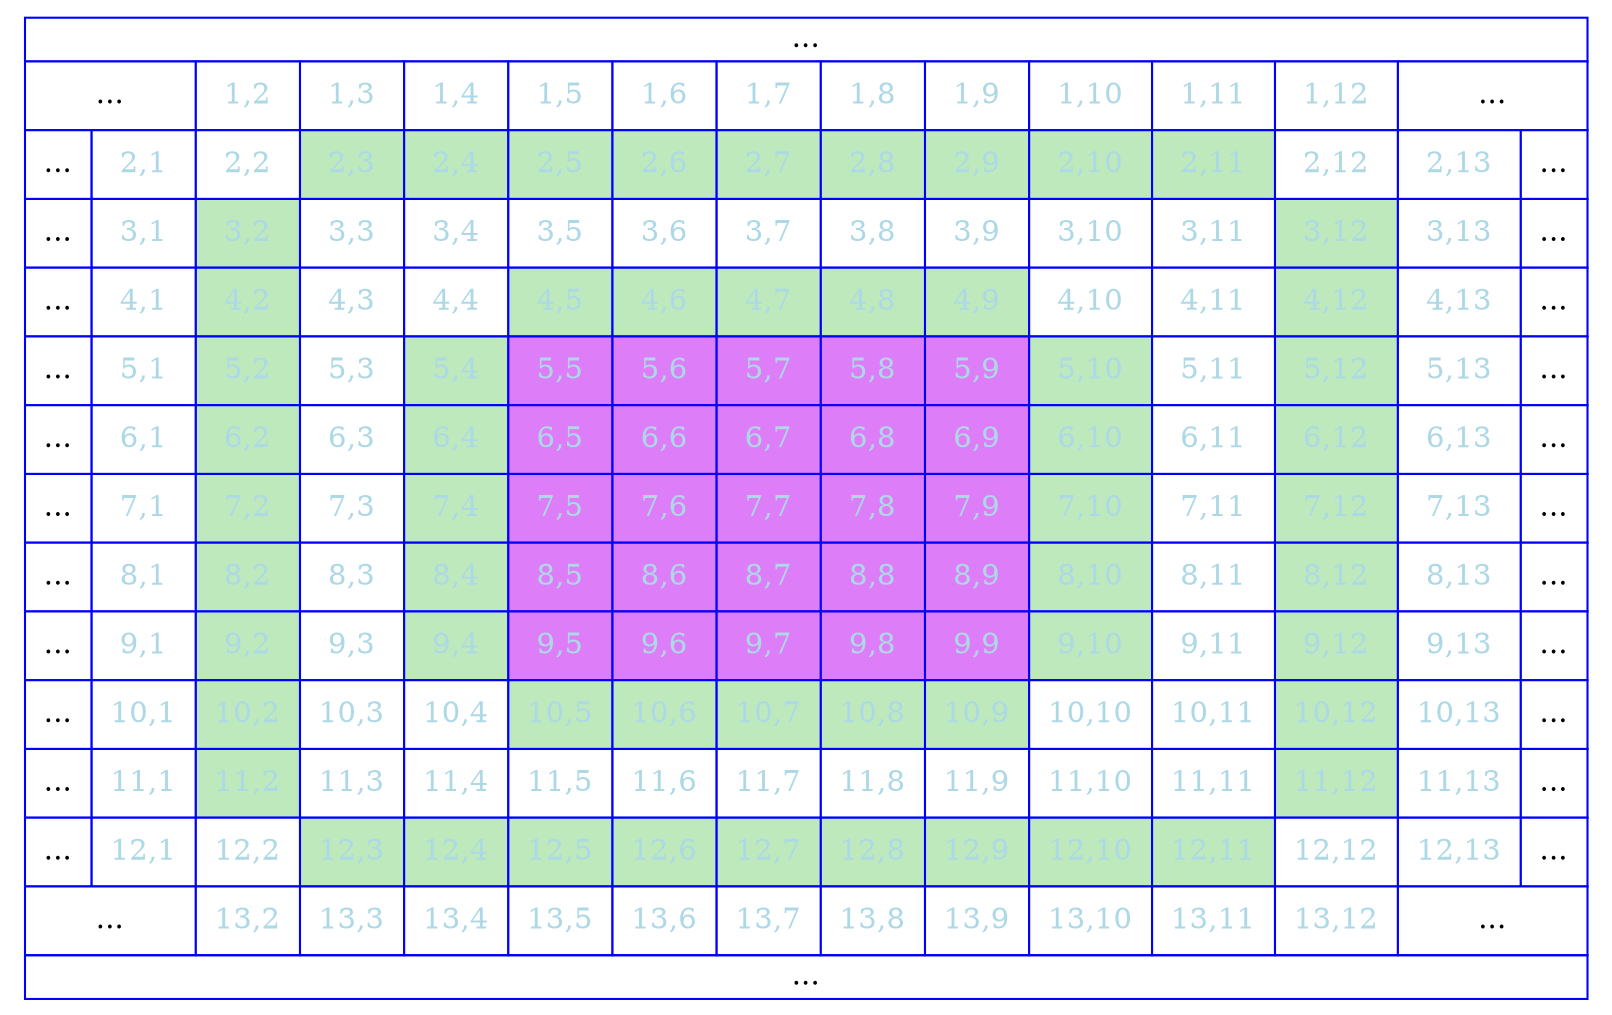 digraph {
	tbl [
		shape=plaintext
		label=<
			<table border='0' cellborder='1' color='blue' cellspacing='0'>
				<tr>
					<td colspan='100'>...</td>
				</tr>
				<tr>
					<td colspan='2' bgcolor='White'><font color='Black'>
						<table color='White'>
							<tr>
								<td>...</td>
							</tr>
						</table>
					</font></td>
					<td bgcolor='White'><font color='lightblue'>
						<table color='White'>
							<tr>
								<td>1,2</td>
							</tr>
						</table>
					</font></td>
					<td bgcolor='White'><font color='lightblue'>
						<table color='White'>
							<tr>
								<td>1,3</td>
							</tr>
						</table>
					</font></td>
					<td bgcolor='White'><font color='lightblue'>
						<table color='White'>
							<tr>
								<td>1,4</td>
							</tr>
						</table>
					</font></td>
					<td bgcolor='White'><font color='lightblue'>
						<table color='White'>
							<tr>
								<td>1,5</td>
							</tr>
						</table>
					</font></td>
					<td bgcolor='White'><font color='lightblue'>
						<table color='White'>
							<tr>
								<td>1,6</td>
							</tr>
						</table>
					</font></td>
					<td bgcolor='White'><font color='lightblue'>
						<table color='White'>
							<tr>
								<td>1,7</td>
							</tr>
						</table>
					</font></td>
					<td bgcolor='White'><font color='lightblue'>
						<table color='White'>
							<tr>
								<td>1,8</td>
							</tr>
						</table>
					</font></td>
					<td bgcolor='White'><font color='lightblue'>
						<table color='White'>
							<tr>
								<td>1,9</td>
							</tr>
						</table>
					</font></td>
					<td bgcolor='White'><font color='lightblue'>
						<table color='White'>
							<tr>
								<td>1,10</td>
							</tr>
						</table>
					</font></td>
					<td bgcolor='White'><font color='lightblue'>
						<table color='White'>
							<tr>
								<td>1,11</td>
							</tr>
						</table>
					</font></td>
					<td bgcolor='White'><font color='lightblue'>
						<table color='White'>
							<tr>
								<td>1,12</td>
							</tr>
						</table>
					</font></td>
					<td colspan='87' bgcolor='White'><font color='Black'>
						<table color='White'>
							<tr>
								<td>...</td>
							</tr>
						</table>
					</font></td>
				</tr>
				<tr>
					<td colspan='1' bgcolor='White'><font color='Black'>
						<table color='White'>
							<tr>
								<td>...</td>
							</tr>
						</table>
					</font></td>
					<td bgcolor='White'><font color='lightblue'>
						<table color='White'>
							<tr>
								<td>2,1</td>
							</tr>
						</table>
					</font></td>
					<td bgcolor='White'><font color='lightblue'>
						<table color='White'>
							<tr>
								<td>2,2</td>
							</tr>
						</table>
					</font></td>
					<td bgcolor='#bee9bd'><font color='lightblue'>
						<table color='#bee9bd'>
							<tr>
								<td>2,3</td>
							</tr>
						</table>
					</font></td>
					<td bgcolor='#bee9bd'><font color='lightblue'>
						<table color='#bee9bd'>
							<tr>
								<td>2,4</td>
							</tr>
						</table>
					</font></td>
					<td bgcolor='#bee9bd'><font color='lightblue'>
						<table color='#bee9bd'>
							<tr>
								<td>2,5</td>
							</tr>
						</table>
					</font></td>
					<td bgcolor='#bee9bd'><font color='lightblue'>
						<table color='#bee9bd'>
							<tr>
								<td>2,6</td>
							</tr>
						</table>
					</font></td>
					<td bgcolor='#bee9bd'><font color='lightblue'>
						<table color='#bee9bd'>
							<tr>
								<td>2,7</td>
							</tr>
						</table>
					</font></td>
					<td bgcolor='#bee9bd'><font color='lightblue'>
						<table color='#bee9bd'>
							<tr>
								<td>2,8</td>
							</tr>
						</table>
					</font></td>
					<td bgcolor='#bee9bd'><font color='lightblue'>
						<table color='#bee9bd'>
							<tr>
								<td>2,9</td>
							</tr>
						</table>
					</font></td>
					<td bgcolor='#bee9bd'><font color='lightblue'>
						<table color='#bee9bd'>
							<tr>
								<td>2,10</td>
							</tr>
						</table>
					</font></td>
					<td bgcolor='#bee9bd'><font color='lightblue'>
						<table color='#bee9bd'>
							<tr>
								<td>2,11</td>
							</tr>
						</table>
					</font></td>
					<td bgcolor='White'><font color='lightblue'>
						<table color='White'>
							<tr>
								<td>2,12</td>
							</tr>
						</table>
					</font></td>
					<td bgcolor='White'><font color='lightblue'>
						<table color='White'>
							<tr>
								<td>2,13</td>
							</tr>
						</table>
					</font></td>
					<td colspan='86' bgcolor='White'><font color='Black'>
						<table color='White'>
							<tr>
								<td>...</td>
							</tr>
						</table>
					</font></td>
				</tr>
				<tr>
					<td colspan='1' bgcolor='White'><font color='Black'>
						<table color='White'>
							<tr>
								<td>...</td>
							</tr>
						</table>
					</font></td>
					<td bgcolor='White'><font color='lightblue'>
						<table color='White'>
							<tr>
								<td>3,1</td>
							</tr>
						</table>
					</font></td>
					<td bgcolor='#bee9bd'><font color='lightblue'>
						<table color='#bee9bd'>
							<tr>
								<td>3,2</td>
							</tr>
						</table>
					</font></td>
					<td bgcolor='White'><font color='lightblue'>
						<table color='White'>
							<tr>
								<td>3,3</td>
							</tr>
						</table>
					</font></td>
					<td bgcolor='White'><font color='lightblue'>
						<table color='White'>
							<tr>
								<td>3,4</td>
							</tr>
						</table>
					</font></td>
					<td bgcolor='White'><font color='lightblue'>
						<table color='White'>
							<tr>
								<td>3,5</td>
							</tr>
						</table>
					</font></td>
					<td bgcolor='White'><font color='lightblue'>
						<table color='White'>
							<tr>
								<td>3,6</td>
							</tr>
						</table>
					</font></td>
					<td bgcolor='White'><font color='lightblue'>
						<table color='White'>
							<tr>
								<td>3,7</td>
							</tr>
						</table>
					</font></td>
					<td bgcolor='White'><font color='lightblue'>
						<table color='White'>
							<tr>
								<td>3,8</td>
							</tr>
						</table>
					</font></td>
					<td bgcolor='White'><font color='lightblue'>
						<table color='White'>
							<tr>
								<td>3,9</td>
							</tr>
						</table>
					</font></td>
					<td bgcolor='White'><font color='lightblue'>
						<table color='White'>
							<tr>
								<td>3,10</td>
							</tr>
						</table>
					</font></td>
					<td bgcolor='White'><font color='lightblue'>
						<table color='White'>
							<tr>
								<td>3,11</td>
							</tr>
						</table>
					</font></td>
					<td bgcolor='#bee9bd'><font color='lightblue'>
						<table color='#bee9bd'>
							<tr>
								<td>3,12</td>
							</tr>
						</table>
					</font></td>
					<td bgcolor='White'><font color='lightblue'>
						<table color='White'>
							<tr>
								<td>3,13</td>
							</tr>
						</table>
					</font></td>
					<td colspan='86' bgcolor='White'><font color='Black'>
						<table color='White'>
							<tr>
								<td>...</td>
							</tr>
						</table>
					</font></td>
				</tr>
				<tr>
					<td colspan='1' bgcolor='White'><font color='Black'>
						<table color='White'>
							<tr>
								<td>...</td>
							</tr>
						</table>
					</font></td>
					<td bgcolor='White'><font color='lightblue'>
						<table color='White'>
							<tr>
								<td>4,1</td>
							</tr>
						</table>
					</font></td>
					<td bgcolor='#bee9bd'><font color='lightblue'>
						<table color='#bee9bd'>
							<tr>
								<td>4,2</td>
							</tr>
						</table>
					</font></td>
					<td bgcolor='White'><font color='lightblue'>
						<table color='White'>
							<tr>
								<td>4,3</td>
							</tr>
						</table>
					</font></td>
					<td bgcolor='White'><font color='lightblue'>
						<table color='White'>
							<tr>
								<td>4,4</td>
							</tr>
						</table>
					</font></td>
					<td bgcolor='#bee9bd'><font color='lightblue'>
						<table color='#bee9bd'>
							<tr>
								<td>4,5</td>
							</tr>
						</table>
					</font></td>
					<td bgcolor='#bee9bd'><font color='lightblue'>
						<table color='#bee9bd'>
							<tr>
								<td>4,6</td>
							</tr>
						</table>
					</font></td>
					<td bgcolor='#bee9bd'><font color='lightblue'>
						<table color='#bee9bd'>
							<tr>
								<td>4,7</td>
							</tr>
						</table>
					</font></td>
					<td bgcolor='#bee9bd'><font color='lightblue'>
						<table color='#bee9bd'>
							<tr>
								<td>4,8</td>
							</tr>
						</table>
					</font></td>
					<td bgcolor='#bee9bd'><font color='lightblue'>
						<table color='#bee9bd'>
							<tr>
								<td>4,9</td>
							</tr>
						</table>
					</font></td>
					<td bgcolor='White'><font color='lightblue'>
						<table color='White'>
							<tr>
								<td>4,10</td>
							</tr>
						</table>
					</font></td>
					<td bgcolor='White'><font color='lightblue'>
						<table color='White'>
							<tr>
								<td>4,11</td>
							</tr>
						</table>
					</font></td>
					<td bgcolor='#bee9bd'><font color='lightblue'>
						<table color='#bee9bd'>
							<tr>
								<td>4,12</td>
							</tr>
						</table>
					</font></td>
					<td bgcolor='White'><font color='lightblue'>
						<table color='White'>
							<tr>
								<td>4,13</td>
							</tr>
						</table>
					</font></td>
					<td colspan='86' bgcolor='White'><font color='Black'>
						<table color='White'>
							<tr>
								<td>...</td>
							</tr>
						</table>
					</font></td>
				</tr>
				<tr>
					<td colspan='1' bgcolor='White'><font color='Black'>
						<table color='White'>
							<tr>
								<td>...</td>
							</tr>
						</table>
					</font></td>
					<td bgcolor='White'><font color='lightblue'>
						<table color='White'>
							<tr>
								<td>5,1</td>
							</tr>
						</table>
					</font></td>
					<td bgcolor='#bee9bd'><font color='lightblue'>
						<table color='#bee9bd'>
							<tr>
								<td>5,2</td>
							</tr>
						</table>
					</font></td>
					<td bgcolor='White'><font color='lightblue'>
						<table color='White'>
							<tr>
								<td>5,3</td>
							</tr>
						</table>
					</font></td>
					<td bgcolor='#bee9bd'><font color='lightblue'>
						<table color='#bee9bd'>
							<tr>
								<td>5,4</td>
							</tr>
						</table>
					</font></td>
					<td bgcolor='#dd7df8'><font color='lightblue'>
						<table color='#dd7df8'>
							<tr>
								<td>5,5</td>
							</tr>
						</table>
					</font></td>
					<td bgcolor='#dd7df8'><font color='lightblue'>
						<table color='#dd7df8'>
							<tr>
								<td>5,6</td>
							</tr>
						</table>
					</font></td>
					<td bgcolor='#dd7df8'><font color='lightblue'>
						<table color='#dd7df8'>
							<tr>
								<td>5,7</td>
							</tr>
						</table>
					</font></td>
					<td bgcolor='#dd7df8'><font color='lightblue'>
						<table color='#dd7df8'>
							<tr>
								<td>5,8</td>
							</tr>
						</table>
					</font></td>
					<td bgcolor='#dd7df8'><font color='lightblue'>
						<table color='#dd7df8'>
							<tr>
								<td>5,9</td>
							</tr>
						</table>
					</font></td>
					<td bgcolor='#bee9bd'><font color='lightblue'>
						<table color='#bee9bd'>
							<tr>
								<td>5,10</td>
							</tr>
						</table>
					</font></td>
					<td bgcolor='White'><font color='lightblue'>
						<table color='White'>
							<tr>
								<td>5,11</td>
							</tr>
						</table>
					</font></td>
					<td bgcolor='#bee9bd'><font color='lightblue'>
						<table color='#bee9bd'>
							<tr>
								<td>5,12</td>
							</tr>
						</table>
					</font></td>
					<td bgcolor='White'><font color='lightblue'>
						<table color='White'>
							<tr>
								<td>5,13</td>
							</tr>
						</table>
					</font></td>
					<td colspan='86' bgcolor='White'><font color='Black'>
						<table color='White'>
							<tr>
								<td>...</td>
							</tr>
						</table>
					</font></td>
				</tr>
				<tr>
					<td colspan='1' bgcolor='White'><font color='Black'>
						<table color='White'>
							<tr>
								<td>...</td>
							</tr>
						</table>
					</font></td>
					<td bgcolor='White'><font color='lightblue'>
						<table color='White'>
							<tr>
								<td>6,1</td>
							</tr>
						</table>
					</font></td>
					<td bgcolor='#bee9bd'><font color='lightblue'>
						<table color='#bee9bd'>
							<tr>
								<td>6,2</td>
							</tr>
						</table>
					</font></td>
					<td bgcolor='White'><font color='lightblue'>
						<table color='White'>
							<tr>
								<td>6,3</td>
							</tr>
						</table>
					</font></td>
					<td bgcolor='#bee9bd'><font color='lightblue'>
						<table color='#bee9bd'>
							<tr>
								<td>6,4</td>
							</tr>
						</table>
					</font></td>
					<td bgcolor='#dd7df8'><font color='lightblue'>
						<table color='#dd7df8'>
							<tr>
								<td>6,5</td>
							</tr>
						</table>
					</font></td>
					<td bgcolor='#dd7df8'><font color='lightblue'>
						<table color='#dd7df8'>
							<tr>
								<td>6,6</td>
							</tr>
						</table>
					</font></td>
					<td bgcolor='#dd7df8'><font color='lightblue'>
						<table color='#dd7df8'>
							<tr>
								<td>6,7</td>
							</tr>
						</table>
					</font></td>
					<td bgcolor='#dd7df8'><font color='lightblue'>
						<table color='#dd7df8'>
							<tr>
								<td>6,8</td>
							</tr>
						</table>
					</font></td>
					<td bgcolor='#dd7df8'><font color='lightblue'>
						<table color='#dd7df8'>
							<tr>
								<td>6,9</td>
							</tr>
						</table>
					</font></td>
					<td bgcolor='#bee9bd'><font color='lightblue'>
						<table color='#bee9bd'>
							<tr>
								<td>6,10</td>
							</tr>
						</table>
					</font></td>
					<td bgcolor='White'><font color='lightblue'>
						<table color='White'>
							<tr>
								<td>6,11</td>
							</tr>
						</table>
					</font></td>
					<td bgcolor='#bee9bd'><font color='lightblue'>
						<table color='#bee9bd'>
							<tr>
								<td>6,12</td>
							</tr>
						</table>
					</font></td>
					<td bgcolor='White'><font color='lightblue'>
						<table color='White'>
							<tr>
								<td>6,13</td>
							</tr>
						</table>
					</font></td>
					<td colspan='86' bgcolor='White'><font color='Black'>
						<table color='White'>
							<tr>
								<td>...</td>
							</tr>
						</table>
					</font></td>
				</tr>
				<tr>
					<td colspan='1' bgcolor='White'><font color='Black'>
						<table color='White'>
							<tr>
								<td>...</td>
							</tr>
						</table>
					</font></td>
					<td bgcolor='White'><font color='lightblue'>
						<table color='White'>
							<tr>
								<td>7,1</td>
							</tr>
						</table>
					</font></td>
					<td bgcolor='#bee9bd'><font color='lightblue'>
						<table color='#bee9bd'>
							<tr>
								<td>7,2</td>
							</tr>
						</table>
					</font></td>
					<td bgcolor='White'><font color='lightblue'>
						<table color='White'>
							<tr>
								<td>7,3</td>
							</tr>
						</table>
					</font></td>
					<td bgcolor='#bee9bd'><font color='lightblue'>
						<table color='#bee9bd'>
							<tr>
								<td>7,4</td>
							</tr>
						</table>
					</font></td>
					<td bgcolor='#dd7df8'><font color='lightblue'>
						<table color='#dd7df8'>
							<tr>
								<td>7,5</td>
							</tr>
						</table>
					</font></td>
					<td bgcolor='#dd7df8'><font color='lightblue'>
						<table color='#dd7df8'>
							<tr>
								<td>7,6</td>
							</tr>
						</table>
					</font></td>
					<td bgcolor='#dd7df8'><font color='lightblue'>
						<table color='#dd7df8'>
							<tr>
								<td>7,7</td>
							</tr>
						</table>
					</font></td>
					<td bgcolor='#dd7df8'><font color='lightblue'>
						<table color='#dd7df8'>
							<tr>
								<td>7,8</td>
							</tr>
						</table>
					</font></td>
					<td bgcolor='#dd7df8'><font color='lightblue'>
						<table color='#dd7df8'>
							<tr>
								<td>7,9</td>
							</tr>
						</table>
					</font></td>
					<td bgcolor='#bee9bd'><font color='lightblue'>
						<table color='#bee9bd'>
							<tr>
								<td>7,10</td>
							</tr>
						</table>
					</font></td>
					<td bgcolor='White'><font color='lightblue'>
						<table color='White'>
							<tr>
								<td>7,11</td>
							</tr>
						</table>
					</font></td>
					<td bgcolor='#bee9bd'><font color='lightblue'>
						<table color='#bee9bd'>
							<tr>
								<td>7,12</td>
							</tr>
						</table>
					</font></td>
					<td bgcolor='White'><font color='lightblue'>
						<table color='White'>
							<tr>
								<td>7,13</td>
							</tr>
						</table>
					</font></td>
					<td colspan='86' bgcolor='White'><font color='Black'>
						<table color='White'>
							<tr>
								<td>...</td>
							</tr>
						</table>
					</font></td>
				</tr>
				<tr>
					<td colspan='1' bgcolor='White'><font color='Black'>
						<table color='White'>
							<tr>
								<td>...</td>
							</tr>
						</table>
					</font></td>
					<td bgcolor='White'><font color='lightblue'>
						<table color='White'>
							<tr>
								<td>8,1</td>
							</tr>
						</table>
					</font></td>
					<td bgcolor='#bee9bd'><font color='lightblue'>
						<table color='#bee9bd'>
							<tr>
								<td>8,2</td>
							</tr>
						</table>
					</font></td>
					<td bgcolor='White'><font color='lightblue'>
						<table color='White'>
							<tr>
								<td>8,3</td>
							</tr>
						</table>
					</font></td>
					<td bgcolor='#bee9bd'><font color='lightblue'>
						<table color='#bee9bd'>
							<tr>
								<td>8,4</td>
							</tr>
						</table>
					</font></td>
					<td bgcolor='#dd7df8'><font color='lightblue'>
						<table color='#dd7df8'>
							<tr>
								<td>8,5</td>
							</tr>
						</table>
					</font></td>
					<td bgcolor='#dd7df8'><font color='lightblue'>
						<table color='#dd7df8'>
							<tr>
								<td>8,6</td>
							</tr>
						</table>
					</font></td>
					<td bgcolor='#dd7df8'><font color='lightblue'>
						<table color='#dd7df8'>
							<tr>
								<td>8,7</td>
							</tr>
						</table>
					</font></td>
					<td bgcolor='#dd7df8'><font color='lightblue'>
						<table color='#dd7df8'>
							<tr>
								<td>8,8</td>
							</tr>
						</table>
					</font></td>
					<td bgcolor='#dd7df8'><font color='lightblue'>
						<table color='#dd7df8'>
							<tr>
								<td>8,9</td>
							</tr>
						</table>
					</font></td>
					<td bgcolor='#bee9bd'><font color='lightblue'>
						<table color='#bee9bd'>
							<tr>
								<td>8,10</td>
							</tr>
						</table>
					</font></td>
					<td bgcolor='White'><font color='lightblue'>
						<table color='White'>
							<tr>
								<td>8,11</td>
							</tr>
						</table>
					</font></td>
					<td bgcolor='#bee9bd'><font color='lightblue'>
						<table color='#bee9bd'>
							<tr>
								<td>8,12</td>
							</tr>
						</table>
					</font></td>
					<td bgcolor='White'><font color='lightblue'>
						<table color='White'>
							<tr>
								<td>8,13</td>
							</tr>
						</table>
					</font></td>
					<td colspan='86' bgcolor='White'><font color='Black'>
						<table color='White'>
							<tr>
								<td>...</td>
							</tr>
						</table>
					</font></td>
				</tr>
				<tr>
					<td colspan='1' bgcolor='White'><font color='Black'>
						<table color='White'>
							<tr>
								<td>...</td>
							</tr>
						</table>
					</font></td>
					<td bgcolor='White'><font color='lightblue'>
						<table color='White'>
							<tr>
								<td>9,1</td>
							</tr>
						</table>
					</font></td>
					<td bgcolor='#bee9bd'><font color='lightblue'>
						<table color='#bee9bd'>
							<tr>
								<td>9,2</td>
							</tr>
						</table>
					</font></td>
					<td bgcolor='White'><font color='lightblue'>
						<table color='White'>
							<tr>
								<td>9,3</td>
							</tr>
						</table>
					</font></td>
					<td bgcolor='#bee9bd'><font color='lightblue'>
						<table color='#bee9bd'>
							<tr>
								<td>9,4</td>
							</tr>
						</table>
					</font></td>
					<td bgcolor='#dd7df8'><font color='lightblue'>
						<table color='#dd7df8'>
							<tr>
								<td>9,5</td>
							</tr>
						</table>
					</font></td>
					<td bgcolor='#dd7df8'><font color='lightblue'>
						<table color='#dd7df8'>
							<tr>
								<td>9,6</td>
							</tr>
						</table>
					</font></td>
					<td bgcolor='#dd7df8'><font color='lightblue'>
						<table color='#dd7df8'>
							<tr>
								<td>9,7</td>
							</tr>
						</table>
					</font></td>
					<td bgcolor='#dd7df8'><font color='lightblue'>
						<table color='#dd7df8'>
							<tr>
								<td>9,8</td>
							</tr>
						</table>
					</font></td>
					<td bgcolor='#dd7df8'><font color='lightblue'>
						<table color='#dd7df8'>
							<tr>
								<td>9,9</td>
							</tr>
						</table>
					</font></td>
					<td bgcolor='#bee9bd'><font color='lightblue'>
						<table color='#bee9bd'>
							<tr>
								<td>9,10</td>
							</tr>
						</table>
					</font></td>
					<td bgcolor='White'><font color='lightblue'>
						<table color='White'>
							<tr>
								<td>9,11</td>
							</tr>
						</table>
					</font></td>
					<td bgcolor='#bee9bd'><font color='lightblue'>
						<table color='#bee9bd'>
							<tr>
								<td>9,12</td>
							</tr>
						</table>
					</font></td>
					<td bgcolor='White'><font color='lightblue'>
						<table color='White'>
							<tr>
								<td>9,13</td>
							</tr>
						</table>
					</font></td>
					<td colspan='86' bgcolor='White'><font color='Black'>
						<table color='White'>
							<tr>
								<td>...</td>
							</tr>
						</table>
					</font></td>
				</tr>
				<tr>
					<td colspan='1' bgcolor='White'><font color='Black'>
						<table color='White'>
							<tr>
								<td>...</td>
							</tr>
						</table>
					</font></td>
					<td bgcolor='White'><font color='lightblue'>
						<table color='White'>
							<tr>
								<td>10,1</td>
							</tr>
						</table>
					</font></td>
					<td bgcolor='#bee9bd'><font color='lightblue'>
						<table color='#bee9bd'>
							<tr>
								<td>10,2</td>
							</tr>
						</table>
					</font></td>
					<td bgcolor='White'><font color='lightblue'>
						<table color='White'>
							<tr>
								<td>10,3</td>
							</tr>
						</table>
					</font></td>
					<td bgcolor='White'><font color='lightblue'>
						<table color='White'>
							<tr>
								<td>10,4</td>
							</tr>
						</table>
					</font></td>
					<td bgcolor='#bee9bd'><font color='lightblue'>
						<table color='#bee9bd'>
							<tr>
								<td>10,5</td>
							</tr>
						</table>
					</font></td>
					<td bgcolor='#bee9bd'><font color='lightblue'>
						<table color='#bee9bd'>
							<tr>
								<td>10,6</td>
							</tr>
						</table>
					</font></td>
					<td bgcolor='#bee9bd'><font color='lightblue'>
						<table color='#bee9bd'>
							<tr>
								<td>10,7</td>
							</tr>
						</table>
					</font></td>
					<td bgcolor='#bee9bd'><font color='lightblue'>
						<table color='#bee9bd'>
							<tr>
								<td>10,8</td>
							</tr>
						</table>
					</font></td>
					<td bgcolor='#bee9bd'><font color='lightblue'>
						<table color='#bee9bd'>
							<tr>
								<td>10,9</td>
							</tr>
						</table>
					</font></td>
					<td bgcolor='White'><font color='lightblue'>
						<table color='White'>
							<tr>
								<td>10,10</td>
							</tr>
						</table>
					</font></td>
					<td bgcolor='White'><font color='lightblue'>
						<table color='White'>
							<tr>
								<td>10,11</td>
							</tr>
						</table>
					</font></td>
					<td bgcolor='#bee9bd'><font color='lightblue'>
						<table color='#bee9bd'>
							<tr>
								<td>10,12</td>
							</tr>
						</table>
					</font></td>
					<td bgcolor='White'><font color='lightblue'>
						<table color='White'>
							<tr>
								<td>10,13</td>
							</tr>
						</table>
					</font></td>
					<td colspan='86' bgcolor='White'><font color='Black'>
						<table color='White'>
							<tr>
								<td>...</td>
							</tr>
						</table>
					</font></td>
				</tr>
				<tr>
					<td colspan='1' bgcolor='White'><font color='Black'>
						<table color='White'>
							<tr>
								<td>...</td>
							</tr>
						</table>
					</font></td>
					<td bgcolor='White'><font color='lightblue'>
						<table color='White'>
							<tr>
								<td>11,1</td>
							</tr>
						</table>
					</font></td>
					<td bgcolor='#bee9bd'><font color='lightblue'>
						<table color='#bee9bd'>
							<tr>
								<td>11,2</td>
							</tr>
						</table>
					</font></td>
					<td bgcolor='White'><font color='lightblue'>
						<table color='White'>
							<tr>
								<td>11,3</td>
							</tr>
						</table>
					</font></td>
					<td bgcolor='White'><font color='lightblue'>
						<table color='White'>
							<tr>
								<td>11,4</td>
							</tr>
						</table>
					</font></td>
					<td bgcolor='White'><font color='lightblue'>
						<table color='White'>
							<tr>
								<td>11,5</td>
							</tr>
						</table>
					</font></td>
					<td bgcolor='White'><font color='lightblue'>
						<table color='White'>
							<tr>
								<td>11,6</td>
							</tr>
						</table>
					</font></td>
					<td bgcolor='White'><font color='lightblue'>
						<table color='White'>
							<tr>
								<td>11,7</td>
							</tr>
						</table>
					</font></td>
					<td bgcolor='White'><font color='lightblue'>
						<table color='White'>
							<tr>
								<td>11,8</td>
							</tr>
						</table>
					</font></td>
					<td bgcolor='White'><font color='lightblue'>
						<table color='White'>
							<tr>
								<td>11,9</td>
							</tr>
						</table>
					</font></td>
					<td bgcolor='White'><font color='lightblue'>
						<table color='White'>
							<tr>
								<td>11,10</td>
							</tr>
						</table>
					</font></td>
					<td bgcolor='White'><font color='lightblue'>
						<table color='White'>
							<tr>
								<td>11,11</td>
							</tr>
						</table>
					</font></td>
					<td bgcolor='#bee9bd'><font color='lightblue'>
						<table color='#bee9bd'>
							<tr>
								<td>11,12</td>
							</tr>
						</table>
					</font></td>
					<td bgcolor='White'><font color='lightblue'>
						<table color='White'>
							<tr>
								<td>11,13</td>
							</tr>
						</table>
					</font></td>
					<td colspan='86' bgcolor='White'><font color='Black'>
						<table color='White'>
							<tr>
								<td>...</td>
							</tr>
						</table>
					</font></td>
				</tr>
				<tr>
					<td colspan='1' bgcolor='White'><font color='Black'>
						<table color='White'>
							<tr>
								<td>...</td>
							</tr>
						</table>
					</font></td>
					<td bgcolor='White'><font color='lightblue'>
						<table color='White'>
							<tr>
								<td>12,1</td>
							</tr>
						</table>
					</font></td>
					<td bgcolor='White'><font color='lightblue'>
						<table color='White'>
							<tr>
								<td>12,2</td>
							</tr>
						</table>
					</font></td>
					<td bgcolor='#bee9bd'><font color='lightblue'>
						<table color='#bee9bd'>
							<tr>
								<td>12,3</td>
							</tr>
						</table>
					</font></td>
					<td bgcolor='#bee9bd'><font color='lightblue'>
						<table color='#bee9bd'>
							<tr>
								<td>12,4</td>
							</tr>
						</table>
					</font></td>
					<td bgcolor='#bee9bd'><font color='lightblue'>
						<table color='#bee9bd'>
							<tr>
								<td>12,5</td>
							</tr>
						</table>
					</font></td>
					<td bgcolor='#bee9bd'><font color='lightblue'>
						<table color='#bee9bd'>
							<tr>
								<td>12,6</td>
							</tr>
						</table>
					</font></td>
					<td bgcolor='#bee9bd'><font color='lightblue'>
						<table color='#bee9bd'>
							<tr>
								<td>12,7</td>
							</tr>
						</table>
					</font></td>
					<td bgcolor='#bee9bd'><font color='lightblue'>
						<table color='#bee9bd'>
							<tr>
								<td>12,8</td>
							</tr>
						</table>
					</font></td>
					<td bgcolor='#bee9bd'><font color='lightblue'>
						<table color='#bee9bd'>
							<tr>
								<td>12,9</td>
							</tr>
						</table>
					</font></td>
					<td bgcolor='#bee9bd'><font color='lightblue'>
						<table color='#bee9bd'>
							<tr>
								<td>12,10</td>
							</tr>
						</table>
					</font></td>
					<td bgcolor='#bee9bd'><font color='lightblue'>
						<table color='#bee9bd'>
							<tr>
								<td>12,11</td>
							</tr>
						</table>
					</font></td>
					<td bgcolor='White'><font color='lightblue'>
						<table color='White'>
							<tr>
								<td>12,12</td>
							</tr>
						</table>
					</font></td>
					<td bgcolor='White'><font color='lightblue'>
						<table color='White'>
							<tr>
								<td>12,13</td>
							</tr>
						</table>
					</font></td>
					<td colspan='86' bgcolor='White'><font color='Black'>
						<table color='White'>
							<tr>
								<td>...</td>
							</tr>
						</table>
					</font></td>
				</tr>
				<tr>
					<td colspan='2' bgcolor='White'><font color='Black'>
						<table color='White'>
							<tr>
								<td>...</td>
							</tr>
						</table>
					</font></td>
					<td bgcolor='White'><font color='lightblue'>
						<table color='White'>
							<tr>
								<td>13,2</td>
							</tr>
						</table>
					</font></td>
					<td bgcolor='White'><font color='lightblue'>
						<table color='White'>
							<tr>
								<td>13,3</td>
							</tr>
						</table>
					</font></td>
					<td bgcolor='White'><font color='lightblue'>
						<table color='White'>
							<tr>
								<td>13,4</td>
							</tr>
						</table>
					</font></td>
					<td bgcolor='White'><font color='lightblue'>
						<table color='White'>
							<tr>
								<td>13,5</td>
							</tr>
						</table>
					</font></td>
					<td bgcolor='White'><font color='lightblue'>
						<table color='White'>
							<tr>
								<td>13,6</td>
							</tr>
						</table>
					</font></td>
					<td bgcolor='White'><font color='lightblue'>
						<table color='White'>
							<tr>
								<td>13,7</td>
							</tr>
						</table>
					</font></td>
					<td bgcolor='White'><font color='lightblue'>
						<table color='White'>
							<tr>
								<td>13,8</td>
							</tr>
						</table>
					</font></td>
					<td bgcolor='White'><font color='lightblue'>
						<table color='White'>
							<tr>
								<td>13,9</td>
							</tr>
						</table>
					</font></td>
					<td bgcolor='White'><font color='lightblue'>
						<table color='White'>
							<tr>
								<td>13,10</td>
							</tr>
						</table>
					</font></td>
					<td bgcolor='White'><font color='lightblue'>
						<table color='White'>
							<tr>
								<td>13,11</td>
							</tr>
						</table>
					</font></td>
					<td bgcolor='White'><font color='lightblue'>
						<table color='White'>
							<tr>
								<td>13,12</td>
							</tr>
						</table>
					</font></td>
					<td colspan='87' bgcolor='White'><font color='Black'>
						<table color='White'>
							<tr>
								<td>...</td>
							</tr>
						</table>
					</font></td>
				</tr>
				<tr>
					<td colspan='100'>...</td>
				</tr>
			</table>
		>];
}
